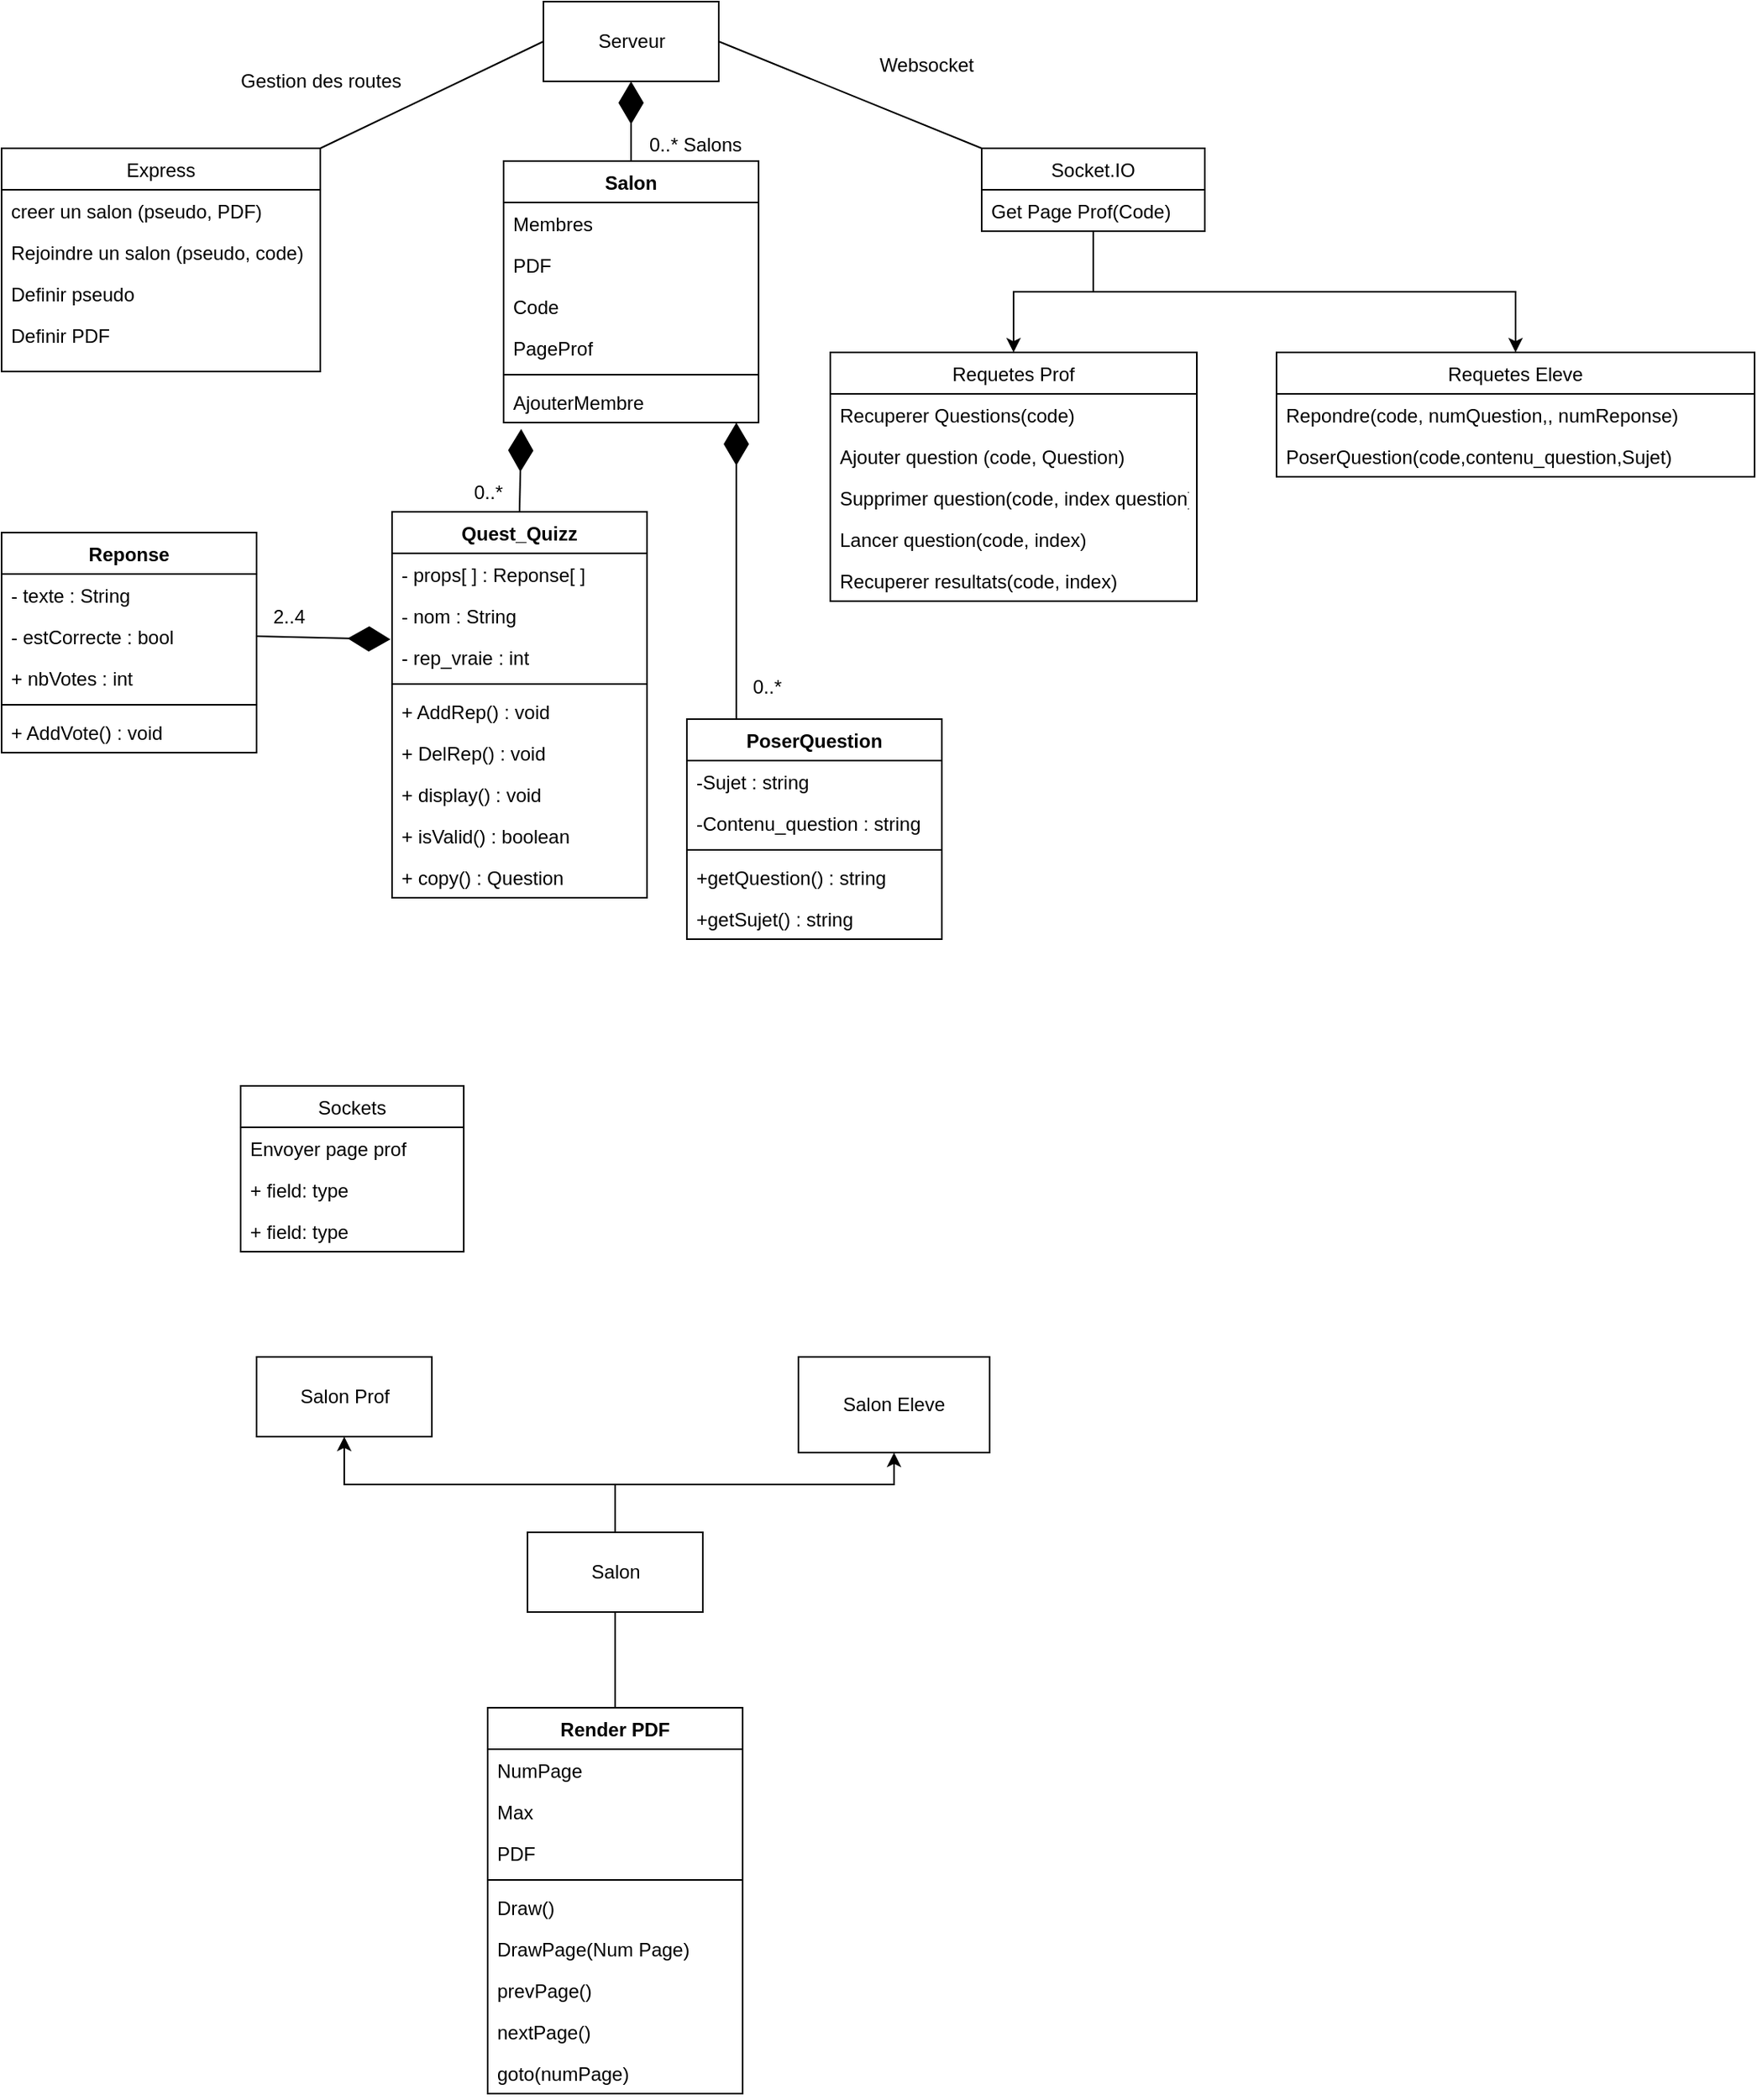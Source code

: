 <mxfile version="13.10.2" type="device"><diagram id="C5RBs43oDa-KdzZeNtuy" name="Page-1"><mxGraphModel dx="868" dy="492" grid="1" gridSize="10" guides="1" tooltips="1" connect="1" arrows="1" fold="1" page="1" pageScale="1" pageWidth="827" pageHeight="1169" math="0" shadow="0"><root><mxCell id="WIyWlLk6GJQsqaUBKTNV-0"/><mxCell id="WIyWlLk6GJQsqaUBKTNV-1" parent="WIyWlLk6GJQsqaUBKTNV-0"/><mxCell id="yIgsV7AvqiQti2r_bDmn-0" value="Serveur" style="html=1;" parent="WIyWlLk6GJQsqaUBKTNV-1" vertex="1"><mxGeometry x="400" y="30" width="110" height="50" as="geometry"/></mxCell><mxCell id="yIgsV7AvqiQti2r_bDmn-3" value="Gestion des routes" style="text;html=1;align=center;verticalAlign=middle;resizable=0;points=[];autosize=1;" parent="WIyWlLk6GJQsqaUBKTNV-1" vertex="1"><mxGeometry x="200" y="70" width="120" height="20" as="geometry"/></mxCell><mxCell id="yIgsV7AvqiQti2r_bDmn-6" value="Websocket" style="text;html=1;align=center;verticalAlign=middle;resizable=0;points=[];autosize=1;" parent="WIyWlLk6GJQsqaUBKTNV-1" vertex="1"><mxGeometry x="605" y="60" width="70" height="20" as="geometry"/></mxCell><mxCell id="yIgsV7AvqiQti2r_bDmn-7" value="Express" style="swimlane;fontStyle=0;childLayout=stackLayout;horizontal=1;startSize=26;fillColor=none;horizontalStack=0;resizeParent=1;resizeParentMax=0;resizeLast=0;collapsible=1;marginBottom=0;" parent="WIyWlLk6GJQsqaUBKTNV-1" vertex="1"><mxGeometry x="60" y="122" width="200" height="140" as="geometry"/></mxCell><mxCell id="yIgsV7AvqiQti2r_bDmn-8" value="creer un salon (pseudo, PDF)" style="text;strokeColor=none;fillColor=none;align=left;verticalAlign=top;spacingLeft=4;spacingRight=4;overflow=hidden;rotatable=0;points=[[0,0.5],[1,0.5]];portConstraint=eastwest;" parent="yIgsV7AvqiQti2r_bDmn-7" vertex="1"><mxGeometry y="26" width="200" height="26" as="geometry"/></mxCell><mxCell id="yIgsV7AvqiQti2r_bDmn-9" value="Rejoindre un salon (pseudo, code)" style="text;strokeColor=none;fillColor=none;align=left;verticalAlign=top;spacingLeft=4;spacingRight=4;overflow=hidden;rotatable=0;points=[[0,0.5],[1,0.5]];portConstraint=eastwest;" parent="yIgsV7AvqiQti2r_bDmn-7" vertex="1"><mxGeometry y="52" width="200" height="26" as="geometry"/></mxCell><mxCell id="yIgsV7AvqiQti2r_bDmn-12" value="Definir pseudo" style="text;strokeColor=none;fillColor=none;align=left;verticalAlign=top;spacingLeft=4;spacingRight=4;overflow=hidden;rotatable=0;points=[[0,0.5],[1,0.5]];portConstraint=eastwest;" parent="yIgsV7AvqiQti2r_bDmn-7" vertex="1"><mxGeometry y="78" width="200" height="26" as="geometry"/></mxCell><mxCell id="yIgsV7AvqiQti2r_bDmn-10" value="Definir PDF" style="text;strokeColor=none;fillColor=none;align=left;verticalAlign=top;spacingLeft=4;spacingRight=4;overflow=hidden;rotatable=0;points=[[0,0.5],[1,0.5]];portConstraint=eastwest;" parent="yIgsV7AvqiQti2r_bDmn-7" vertex="1"><mxGeometry y="104" width="200" height="36" as="geometry"/></mxCell><mxCell id="yIgsV7AvqiQti2r_bDmn-14" value="Salon" style="swimlane;fontStyle=1;align=center;verticalAlign=top;childLayout=stackLayout;horizontal=1;startSize=26;horizontalStack=0;resizeParent=1;resizeParentMax=0;resizeLast=0;collapsible=1;marginBottom=0;" parent="WIyWlLk6GJQsqaUBKTNV-1" vertex="1"><mxGeometry x="375" y="130" width="160" height="164" as="geometry"/></mxCell><mxCell id="yIgsV7AvqiQti2r_bDmn-15" value="Membres" style="text;strokeColor=none;fillColor=none;align=left;verticalAlign=top;spacingLeft=4;spacingRight=4;overflow=hidden;rotatable=0;points=[[0,0.5],[1,0.5]];portConstraint=eastwest;" parent="yIgsV7AvqiQti2r_bDmn-14" vertex="1"><mxGeometry y="26" width="160" height="26" as="geometry"/></mxCell><mxCell id="yIgsV7AvqiQti2r_bDmn-22" value="PDF" style="text;strokeColor=none;fillColor=none;align=left;verticalAlign=top;spacingLeft=4;spacingRight=4;overflow=hidden;rotatable=0;points=[[0,0.5],[1,0.5]];portConstraint=eastwest;" parent="yIgsV7AvqiQti2r_bDmn-14" vertex="1"><mxGeometry y="52" width="160" height="26" as="geometry"/></mxCell><mxCell id="yIgsV7AvqiQti2r_bDmn-23" value="Code" style="text;strokeColor=none;fillColor=none;align=left;verticalAlign=top;spacingLeft=4;spacingRight=4;overflow=hidden;rotatable=0;points=[[0,0.5],[1,0.5]];portConstraint=eastwest;" parent="yIgsV7AvqiQti2r_bDmn-14" vertex="1"><mxGeometry y="78" width="160" height="26" as="geometry"/></mxCell><mxCell id="yIgsV7AvqiQti2r_bDmn-45" value="PageProf" style="text;strokeColor=none;fillColor=none;align=left;verticalAlign=top;spacingLeft=4;spacingRight=4;overflow=hidden;rotatable=0;points=[[0,0.5],[1,0.5]];portConstraint=eastwest;" parent="yIgsV7AvqiQti2r_bDmn-14" vertex="1"><mxGeometry y="104" width="160" height="26" as="geometry"/></mxCell><mxCell id="yIgsV7AvqiQti2r_bDmn-16" value="" style="line;strokeWidth=1;fillColor=none;align=left;verticalAlign=middle;spacingTop=-1;spacingLeft=3;spacingRight=3;rotatable=0;labelPosition=right;points=[];portConstraint=eastwest;" parent="yIgsV7AvqiQti2r_bDmn-14" vertex="1"><mxGeometry y="130" width="160" height="8" as="geometry"/></mxCell><mxCell id="yIgsV7AvqiQti2r_bDmn-17" value="AjouterMembre" style="text;strokeColor=none;fillColor=none;align=left;verticalAlign=top;spacingLeft=4;spacingRight=4;overflow=hidden;rotatable=0;points=[[0,0.5],[1,0.5]];portConstraint=eastwest;" parent="yIgsV7AvqiQti2r_bDmn-14" vertex="1"><mxGeometry y="138" width="160" height="26" as="geometry"/></mxCell><mxCell id="yIgsV7AvqiQti2r_bDmn-81" style="edgeStyle=orthogonalEdgeStyle;rounded=0;orthogonalLoop=1;jettySize=auto;html=1;exitX=0.5;exitY=1;exitDx=0;exitDy=0;entryX=0.5;entryY=0;entryDx=0;entryDy=0;" parent="WIyWlLk6GJQsqaUBKTNV-1" source="yIgsV7AvqiQti2r_bDmn-29" target="yIgsV7AvqiQti2r_bDmn-71" edge="1"><mxGeometry relative="1" as="geometry"/></mxCell><mxCell id="yIgsV7AvqiQti2r_bDmn-82" style="edgeStyle=orthogonalEdgeStyle;rounded=0;orthogonalLoop=1;jettySize=auto;html=1;exitX=0.5;exitY=1;exitDx=0;exitDy=0;entryX=0.5;entryY=0;entryDx=0;entryDy=0;" parent="WIyWlLk6GJQsqaUBKTNV-1" source="yIgsV7AvqiQti2r_bDmn-29" target="yIgsV7AvqiQti2r_bDmn-75" edge="1"><mxGeometry relative="1" as="geometry"/></mxCell><mxCell id="yIgsV7AvqiQti2r_bDmn-29" value="Socket.IO" style="swimlane;fontStyle=0;childLayout=stackLayout;horizontal=1;startSize=26;fillColor=none;horizontalStack=0;resizeParent=1;resizeParentMax=0;resizeLast=0;collapsible=1;marginBottom=0;" parent="WIyWlLk6GJQsqaUBKTNV-1" vertex="1"><mxGeometry x="675" y="122" width="140" height="52" as="geometry"/></mxCell><mxCell id="yIgsV7AvqiQti2r_bDmn-32" value="Get Page Prof(Code)" style="text;strokeColor=none;fillColor=none;align=left;verticalAlign=top;spacingLeft=4;spacingRight=4;overflow=hidden;rotatable=0;points=[[0,0.5],[1,0.5]];portConstraint=eastwest;" parent="yIgsV7AvqiQti2r_bDmn-29" vertex="1"><mxGeometry y="26" width="140" height="26" as="geometry"/></mxCell><mxCell id="yIgsV7AvqiQti2r_bDmn-34" value="" style="endArrow=diamondThin;endFill=1;endSize=24;html=1;entryX=0.5;entryY=1;entryDx=0;entryDy=0;exitX=0.5;exitY=0;exitDx=0;exitDy=0;" parent="WIyWlLk6GJQsqaUBKTNV-1" source="yIgsV7AvqiQti2r_bDmn-14" target="yIgsV7AvqiQti2r_bDmn-0" edge="1"><mxGeometry width="160" relative="1" as="geometry"><mxPoint x="540" y="370" as="sourcePoint"/><mxPoint x="700" y="370" as="targetPoint"/></mxGeometry></mxCell><mxCell id="yIgsV7AvqiQti2r_bDmn-35" value="0..* Salons" style="text;html=1;align=center;verticalAlign=middle;resizable=0;points=[];autosize=1;" parent="WIyWlLk6GJQsqaUBKTNV-1" vertex="1"><mxGeometry x="460" y="110" width="70" height="20" as="geometry"/></mxCell><mxCell id="yIgsV7AvqiQti2r_bDmn-46" value="Quest_Quizz" style="swimlane;fontStyle=1;align=center;verticalAlign=top;childLayout=stackLayout;horizontal=1;startSize=26;horizontalStack=0;resizeParent=1;resizeParentMax=0;resizeLast=0;collapsible=1;marginBottom=0;" parent="WIyWlLk6GJQsqaUBKTNV-1" vertex="1"><mxGeometry x="305" y="350" width="160" height="242" as="geometry"/></mxCell><mxCell id="yIgsV7AvqiQti2r_bDmn-47" value="- props[ ] : Reponse[ ]" style="text;strokeColor=none;fillColor=none;align=left;verticalAlign=top;spacingLeft=4;spacingRight=4;overflow=hidden;rotatable=0;points=[[0,0.5],[1,0.5]];portConstraint=eastwest;" parent="yIgsV7AvqiQti2r_bDmn-46" vertex="1"><mxGeometry y="26" width="160" height="26" as="geometry"/></mxCell><mxCell id="yIgsV7AvqiQti2r_bDmn-55" value="- nom : String" style="text;strokeColor=none;fillColor=none;align=left;verticalAlign=top;spacingLeft=4;spacingRight=4;overflow=hidden;rotatable=0;points=[[0,0.5],[1,0.5]];portConstraint=eastwest;" parent="yIgsV7AvqiQti2r_bDmn-46" vertex="1"><mxGeometry y="52" width="160" height="26" as="geometry"/></mxCell><mxCell id="yIgsV7AvqiQti2r_bDmn-56" value="- rep_vraie : int" style="text;strokeColor=none;fillColor=none;align=left;verticalAlign=top;spacingLeft=4;spacingRight=4;overflow=hidden;rotatable=0;points=[[0,0.5],[1,0.5]];portConstraint=eastwest;" parent="yIgsV7AvqiQti2r_bDmn-46" vertex="1"><mxGeometry y="78" width="160" height="26" as="geometry"/></mxCell><mxCell id="yIgsV7AvqiQti2r_bDmn-48" value="" style="line;strokeWidth=1;fillColor=none;align=left;verticalAlign=middle;spacingTop=-1;spacingLeft=3;spacingRight=3;rotatable=0;labelPosition=right;points=[];portConstraint=eastwest;" parent="yIgsV7AvqiQti2r_bDmn-46" vertex="1"><mxGeometry y="104" width="160" height="8" as="geometry"/></mxCell><mxCell id="yIgsV7AvqiQti2r_bDmn-49" value="+ AddRep() : void" style="text;strokeColor=none;fillColor=none;align=left;verticalAlign=top;spacingLeft=4;spacingRight=4;overflow=hidden;rotatable=0;points=[[0,0.5],[1,0.5]];portConstraint=eastwest;" parent="yIgsV7AvqiQti2r_bDmn-46" vertex="1"><mxGeometry y="112" width="160" height="26" as="geometry"/></mxCell><mxCell id="yIgsV7AvqiQti2r_bDmn-58" value="+ DelRep() : void" style="text;strokeColor=none;fillColor=none;align=left;verticalAlign=top;spacingLeft=4;spacingRight=4;overflow=hidden;rotatable=0;points=[[0,0.5],[1,0.5]];portConstraint=eastwest;" parent="yIgsV7AvqiQti2r_bDmn-46" vertex="1"><mxGeometry y="138" width="160" height="26" as="geometry"/></mxCell><mxCell id="yIgsV7AvqiQti2r_bDmn-69" value="+ display() : void&#10;" style="text;strokeColor=none;fillColor=none;align=left;verticalAlign=top;spacingLeft=4;spacingRight=4;overflow=hidden;rotatable=0;points=[[0,0.5],[1,0.5]];portConstraint=eastwest;" parent="yIgsV7AvqiQti2r_bDmn-46" vertex="1"><mxGeometry y="164" width="160" height="26" as="geometry"/></mxCell><mxCell id="zpN8eoG4Y6mhZtR4trPd-8" value="+ isValid() : boolean" style="text;strokeColor=none;fillColor=none;align=left;verticalAlign=top;spacingLeft=4;spacingRight=4;overflow=hidden;rotatable=0;points=[[0,0.5],[1,0.5]];portConstraint=eastwest;" parent="yIgsV7AvqiQti2r_bDmn-46" vertex="1"><mxGeometry y="190" width="160" height="26" as="geometry"/></mxCell><mxCell id="zpN8eoG4Y6mhZtR4trPd-9" value="+ copy() : Question" style="text;strokeColor=none;fillColor=none;align=left;verticalAlign=top;spacingLeft=4;spacingRight=4;overflow=hidden;rotatable=0;points=[[0,0.5],[1,0.5]];portConstraint=eastwest;" parent="yIgsV7AvqiQti2r_bDmn-46" vertex="1"><mxGeometry y="216" width="160" height="26" as="geometry"/></mxCell><mxCell id="yIgsV7AvqiQti2r_bDmn-59" value="Reponse" style="swimlane;fontStyle=1;align=center;verticalAlign=top;childLayout=stackLayout;horizontal=1;startSize=26;horizontalStack=0;resizeParent=1;resizeParentMax=0;resizeLast=0;collapsible=1;marginBottom=0;" parent="WIyWlLk6GJQsqaUBKTNV-1" vertex="1"><mxGeometry x="60" y="363" width="160" height="138" as="geometry"/></mxCell><mxCell id="yIgsV7AvqiQti2r_bDmn-60" value="- texte : String" style="text;strokeColor=none;fillColor=none;align=left;verticalAlign=top;spacingLeft=4;spacingRight=4;overflow=hidden;rotatable=0;points=[[0,0.5],[1,0.5]];portConstraint=eastwest;" parent="yIgsV7AvqiQti2r_bDmn-59" vertex="1"><mxGeometry y="26" width="160" height="26" as="geometry"/></mxCell><mxCell id="yIgsV7AvqiQti2r_bDmn-67" value="- estCorrecte : bool" style="text;strokeColor=none;fillColor=none;align=left;verticalAlign=top;spacingLeft=4;spacingRight=4;overflow=hidden;rotatable=0;points=[[0,0.5],[1,0.5]];portConstraint=eastwest;" parent="yIgsV7AvqiQti2r_bDmn-59" vertex="1"><mxGeometry y="52" width="160" height="26" as="geometry"/></mxCell><mxCell id="yIgsV7AvqiQti2r_bDmn-68" value="+ nbVotes : int" style="text;strokeColor=none;fillColor=none;align=left;verticalAlign=top;spacingLeft=4;spacingRight=4;overflow=hidden;rotatable=0;points=[[0,0.5],[1,0.5]];portConstraint=eastwest;" parent="yIgsV7AvqiQti2r_bDmn-59" vertex="1"><mxGeometry y="78" width="160" height="26" as="geometry"/></mxCell><mxCell id="yIgsV7AvqiQti2r_bDmn-61" value="" style="line;strokeWidth=1;fillColor=none;align=left;verticalAlign=middle;spacingTop=-1;spacingLeft=3;spacingRight=3;rotatable=0;labelPosition=right;points=[];portConstraint=eastwest;" parent="yIgsV7AvqiQti2r_bDmn-59" vertex="1"><mxGeometry y="104" width="160" height="8" as="geometry"/></mxCell><mxCell id="yIgsV7AvqiQti2r_bDmn-62" value="+ AddVote() : void" style="text;strokeColor=none;fillColor=none;align=left;verticalAlign=top;spacingLeft=4;spacingRight=4;overflow=hidden;rotatable=0;points=[[0,0.5],[1,0.5]];portConstraint=eastwest;" parent="yIgsV7AvqiQti2r_bDmn-59" vertex="1"><mxGeometry y="112" width="160" height="26" as="geometry"/></mxCell><mxCell id="yIgsV7AvqiQti2r_bDmn-71" value="Requetes Prof" style="swimlane;fontStyle=0;childLayout=stackLayout;horizontal=1;startSize=26;fillColor=none;horizontalStack=0;resizeParent=1;resizeParentMax=0;resizeLast=0;collapsible=1;marginBottom=0;" parent="WIyWlLk6GJQsqaUBKTNV-1" vertex="1"><mxGeometry x="580" y="250" width="230" height="156" as="geometry"/></mxCell><mxCell id="yIgsV7AvqiQti2r_bDmn-72" value="Recuperer Questions(code)" style="text;strokeColor=none;fillColor=none;align=left;verticalAlign=top;spacingLeft=4;spacingRight=4;overflow=hidden;rotatable=0;points=[[0,0.5],[1,0.5]];portConstraint=eastwest;" parent="yIgsV7AvqiQti2r_bDmn-71" vertex="1"><mxGeometry y="26" width="230" height="26" as="geometry"/></mxCell><mxCell id="yIgsV7AvqiQti2r_bDmn-80" value="Ajouter question (code, Question)" style="text;strokeColor=none;fillColor=none;align=left;verticalAlign=top;spacingLeft=4;spacingRight=4;overflow=hidden;rotatable=0;points=[[0,0.5],[1,0.5]];portConstraint=eastwest;" parent="yIgsV7AvqiQti2r_bDmn-71" vertex="1"><mxGeometry y="52" width="230" height="26" as="geometry"/></mxCell><mxCell id="yIgsV7AvqiQti2r_bDmn-73" value="Supprimer question(code, index question)" style="text;strokeColor=none;fillColor=none;align=left;verticalAlign=top;spacingLeft=4;spacingRight=4;overflow=hidden;rotatable=0;points=[[0,0.5],[1,0.5]];portConstraint=eastwest;" parent="yIgsV7AvqiQti2r_bDmn-71" vertex="1"><mxGeometry y="78" width="230" height="26" as="geometry"/></mxCell><mxCell id="yIgsV7AvqiQti2r_bDmn-74" value="Lancer question(code, index)" style="text;strokeColor=none;fillColor=none;align=left;verticalAlign=top;spacingLeft=4;spacingRight=4;overflow=hidden;rotatable=0;points=[[0,0.5],[1,0.5]];portConstraint=eastwest;" parent="yIgsV7AvqiQti2r_bDmn-71" vertex="1"><mxGeometry y="104" width="230" height="26" as="geometry"/></mxCell><mxCell id="yIgsV7AvqiQti2r_bDmn-79" value="Recuperer resultats(code, index)" style="text;strokeColor=none;fillColor=none;align=left;verticalAlign=top;spacingLeft=4;spacingRight=4;overflow=hidden;rotatable=0;points=[[0,0.5],[1,0.5]];portConstraint=eastwest;" parent="yIgsV7AvqiQti2r_bDmn-71" vertex="1"><mxGeometry y="130" width="230" height="26" as="geometry"/></mxCell><mxCell id="yIgsV7AvqiQti2r_bDmn-75" value="Requetes Eleve" style="swimlane;fontStyle=0;childLayout=stackLayout;horizontal=1;startSize=26;fillColor=none;horizontalStack=0;resizeParent=1;resizeParentMax=0;resizeLast=0;collapsible=1;marginBottom=0;verticalAlign=middle;" parent="WIyWlLk6GJQsqaUBKTNV-1" vertex="1"><mxGeometry x="860" y="250" width="300" height="78" as="geometry"><mxRectangle x="860" y="250" width="120" height="26" as="alternateBounds"/></mxGeometry></mxCell><mxCell id="yIgsV7AvqiQti2r_bDmn-76" value="Repondre(code, numQuestion,, numReponse)" style="text;strokeColor=none;fillColor=none;align=left;verticalAlign=top;spacingLeft=4;spacingRight=4;overflow=hidden;rotatable=0;points=[[0,0.5],[1,0.5]];portConstraint=eastwest;" parent="yIgsV7AvqiQti2r_bDmn-75" vertex="1"><mxGeometry y="26" width="300" height="26" as="geometry"/></mxCell><mxCell id="AzjcSDlxXE26RJrQEmCr-15" value="PoserQuestion(code,contenu_question,Sujet)" style="text;strokeColor=none;fillColor=none;align=left;verticalAlign=top;spacingLeft=4;spacingRight=4;overflow=hidden;rotatable=0;points=[[0,0.5],[1,0.5]];portConstraint=eastwest;" parent="yIgsV7AvqiQti2r_bDmn-75" vertex="1"><mxGeometry y="52" width="300" height="26" as="geometry"/></mxCell><mxCell id="yIgsV7AvqiQti2r_bDmn-83" value="" style="endArrow=diamondThin;endFill=1;endSize=24;html=1;exitX=1;exitY=0.5;exitDx=0;exitDy=0;entryX=-0.006;entryY=0.077;entryDx=0;entryDy=0;entryPerimeter=0;" parent="WIyWlLk6GJQsqaUBKTNV-1" source="yIgsV7AvqiQti2r_bDmn-67" target="yIgsV7AvqiQti2r_bDmn-56" edge="1"><mxGeometry width="160" relative="1" as="geometry"><mxPoint x="310" y="430" as="sourcePoint"/><mxPoint x="360" y="430" as="targetPoint"/></mxGeometry></mxCell><mxCell id="yIgsV7AvqiQti2r_bDmn-84" value="" style="endArrow=diamondThin;endFill=1;endSize=24;html=1;exitX=0.5;exitY=0;exitDx=0;exitDy=0;entryX=0.069;entryY=1.154;entryDx=0;entryDy=0;entryPerimeter=0;" parent="WIyWlLk6GJQsqaUBKTNV-1" source="yIgsV7AvqiQti2r_bDmn-46" target="yIgsV7AvqiQti2r_bDmn-17" edge="1"><mxGeometry width="160" relative="1" as="geometry"><mxPoint x="475" y="150" as="sourcePoint"/><mxPoint x="448" y="298" as="targetPoint"/><Array as="points"/></mxGeometry></mxCell><mxCell id="yIgsV7AvqiQti2r_bDmn-85" value="2..4" style="text;html=1;align=center;verticalAlign=middle;resizable=0;points=[];autosize=1;" parent="WIyWlLk6GJQsqaUBKTNV-1" vertex="1"><mxGeometry x="220" y="406" width="40" height="20" as="geometry"/></mxCell><mxCell id="yIgsV7AvqiQti2r_bDmn-86" value="0..*" style="text;html=1;align=center;verticalAlign=middle;resizable=0;points=[];autosize=1;" parent="WIyWlLk6GJQsqaUBKTNV-1" vertex="1"><mxGeometry x="350" y="328" width="30" height="20" as="geometry"/></mxCell><mxCell id="yIgsV7AvqiQti2r_bDmn-111" style="edgeStyle=orthogonalEdgeStyle;rounded=0;orthogonalLoop=1;jettySize=auto;html=1;exitX=0.5;exitY=0;exitDx=0;exitDy=0;entryX=0.5;entryY=1;entryDx=0;entryDy=0;" parent="WIyWlLk6GJQsqaUBKTNV-1" source="yIgsV7AvqiQti2r_bDmn-87" target="yIgsV7AvqiQti2r_bDmn-107" edge="1"><mxGeometry relative="1" as="geometry"/></mxCell><mxCell id="yIgsV7AvqiQti2r_bDmn-112" style="edgeStyle=orthogonalEdgeStyle;rounded=0;orthogonalLoop=1;jettySize=auto;html=1;exitX=0.5;exitY=0;exitDx=0;exitDy=0;entryX=0.5;entryY=1;entryDx=0;entryDy=0;" parent="WIyWlLk6GJQsqaUBKTNV-1" source="yIgsV7AvqiQti2r_bDmn-87" target="yIgsV7AvqiQti2r_bDmn-109" edge="1"><mxGeometry relative="1" as="geometry"><Array as="points"><mxPoint x="445" y="960"/><mxPoint x="620" y="960"/></Array></mxGeometry></mxCell><mxCell id="yIgsV7AvqiQti2r_bDmn-87" value="Salon" style="html=1;" parent="WIyWlLk6GJQsqaUBKTNV-1" vertex="1"><mxGeometry x="390" y="990" width="110" height="50" as="geometry"/></mxCell><mxCell id="yIgsV7AvqiQti2r_bDmn-88" value="Render PDF" style="swimlane;fontStyle=1;align=center;verticalAlign=top;childLayout=stackLayout;horizontal=1;startSize=26;horizontalStack=0;resizeParent=1;resizeParentMax=0;resizeLast=0;collapsible=1;marginBottom=0;" parent="WIyWlLk6GJQsqaUBKTNV-1" vertex="1"><mxGeometry x="365" y="1100" width="160" height="242" as="geometry"/></mxCell><mxCell id="yIgsV7AvqiQti2r_bDmn-89" value="NumPage&#10;" style="text;strokeColor=none;fillColor=none;align=left;verticalAlign=top;spacingLeft=4;spacingRight=4;overflow=hidden;rotatable=0;points=[[0,0.5],[1,0.5]];portConstraint=eastwest;" parent="yIgsV7AvqiQti2r_bDmn-88" vertex="1"><mxGeometry y="26" width="160" height="26" as="geometry"/></mxCell><mxCell id="yIgsV7AvqiQti2r_bDmn-96" value="Max&#10;" style="text;strokeColor=none;fillColor=none;align=left;verticalAlign=top;spacingLeft=4;spacingRight=4;overflow=hidden;rotatable=0;points=[[0,0.5],[1,0.5]];portConstraint=eastwest;" parent="yIgsV7AvqiQti2r_bDmn-88" vertex="1"><mxGeometry y="52" width="160" height="26" as="geometry"/></mxCell><mxCell id="yIgsV7AvqiQti2r_bDmn-97" value="PDF" style="text;strokeColor=none;fillColor=none;align=left;verticalAlign=top;spacingLeft=4;spacingRight=4;overflow=hidden;rotatable=0;points=[[0,0.5],[1,0.5]];portConstraint=eastwest;" parent="yIgsV7AvqiQti2r_bDmn-88" vertex="1"><mxGeometry y="78" width="160" height="26" as="geometry"/></mxCell><mxCell id="yIgsV7AvqiQti2r_bDmn-90" value="" style="line;strokeWidth=1;fillColor=none;align=left;verticalAlign=middle;spacingTop=-1;spacingLeft=3;spacingRight=3;rotatable=0;labelPosition=right;points=[];portConstraint=eastwest;" parent="yIgsV7AvqiQti2r_bDmn-88" vertex="1"><mxGeometry y="104" width="160" height="8" as="geometry"/></mxCell><mxCell id="yIgsV7AvqiQti2r_bDmn-91" value="Draw()" style="text;strokeColor=none;fillColor=none;align=left;verticalAlign=top;spacingLeft=4;spacingRight=4;overflow=hidden;rotatable=0;points=[[0,0.5],[1,0.5]];portConstraint=eastwest;" parent="yIgsV7AvqiQti2r_bDmn-88" vertex="1"><mxGeometry y="112" width="160" height="26" as="geometry"/></mxCell><mxCell id="yIgsV7AvqiQti2r_bDmn-98" value="DrawPage(Num Page)" style="text;strokeColor=none;fillColor=none;align=left;verticalAlign=top;spacingLeft=4;spacingRight=4;overflow=hidden;rotatable=0;points=[[0,0.5],[1,0.5]];portConstraint=eastwest;" parent="yIgsV7AvqiQti2r_bDmn-88" vertex="1"><mxGeometry y="138" width="160" height="26" as="geometry"/></mxCell><mxCell id="yIgsV7AvqiQti2r_bDmn-99" value="prevPage()" style="text;strokeColor=none;fillColor=none;align=left;verticalAlign=top;spacingLeft=4;spacingRight=4;overflow=hidden;rotatable=0;points=[[0,0.5],[1,0.5]];portConstraint=eastwest;" parent="yIgsV7AvqiQti2r_bDmn-88" vertex="1"><mxGeometry y="164" width="160" height="26" as="geometry"/></mxCell><mxCell id="yIgsV7AvqiQti2r_bDmn-100" value="nextPage()" style="text;strokeColor=none;fillColor=none;align=left;verticalAlign=top;spacingLeft=4;spacingRight=4;overflow=hidden;rotatable=0;points=[[0,0.5],[1,0.5]];portConstraint=eastwest;" parent="yIgsV7AvqiQti2r_bDmn-88" vertex="1"><mxGeometry y="190" width="160" height="26" as="geometry"/></mxCell><mxCell id="yIgsV7AvqiQti2r_bDmn-101" value="goto(numPage)" style="text;strokeColor=none;fillColor=none;align=left;verticalAlign=top;spacingLeft=4;spacingRight=4;overflow=hidden;rotatable=0;points=[[0,0.5],[1,0.5]];portConstraint=eastwest;" parent="yIgsV7AvqiQti2r_bDmn-88" vertex="1"><mxGeometry y="216" width="160" height="26" as="geometry"/></mxCell><mxCell id="yIgsV7AvqiQti2r_bDmn-104" value="" style="endArrow=none;html=1;entryX=0;entryY=0.5;entryDx=0;entryDy=0;exitX=1;exitY=0;exitDx=0;exitDy=0;" parent="WIyWlLk6GJQsqaUBKTNV-1" source="yIgsV7AvqiQti2r_bDmn-7" target="yIgsV7AvqiQti2r_bDmn-0" edge="1"><mxGeometry width="50" height="50" relative="1" as="geometry"><mxPoint x="220" y="110" as="sourcePoint"/><mxPoint x="270" y="60" as="targetPoint"/></mxGeometry></mxCell><mxCell id="yIgsV7AvqiQti2r_bDmn-105" value="" style="endArrow=none;html=1;entryX=1;entryY=0.5;entryDx=0;entryDy=0;exitX=0;exitY=0;exitDx=0;exitDy=0;" parent="WIyWlLk6GJQsqaUBKTNV-1" source="yIgsV7AvqiQti2r_bDmn-29" target="yIgsV7AvqiQti2r_bDmn-0" edge="1"><mxGeometry width="50" height="50" relative="1" as="geometry"><mxPoint x="270" y="132" as="sourcePoint"/><mxPoint x="410" y="65" as="targetPoint"/></mxGeometry></mxCell><mxCell id="yIgsV7AvqiQti2r_bDmn-106" value="" style="endArrow=none;html=1;exitX=0.5;exitY=1;exitDx=0;exitDy=0;entryX=0.5;entryY=0;entryDx=0;entryDy=0;" parent="WIyWlLk6GJQsqaUBKTNV-1" source="yIgsV7AvqiQti2r_bDmn-87" target="yIgsV7AvqiQti2r_bDmn-88" edge="1"><mxGeometry width="50" height="50" relative="1" as="geometry"><mxPoint x="420" y="530" as="sourcePoint"/><mxPoint x="470" y="480" as="targetPoint"/></mxGeometry></mxCell><mxCell id="yIgsV7AvqiQti2r_bDmn-107" value="Salon Prof" style="html=1;" parent="WIyWlLk6GJQsqaUBKTNV-1" vertex="1"><mxGeometry x="220" y="880" width="110" height="50" as="geometry"/></mxCell><mxCell id="yIgsV7AvqiQti2r_bDmn-109" value="Salon Eleve" style="whiteSpace=wrap;html=1;" parent="WIyWlLk6GJQsqaUBKTNV-1" vertex="1"><mxGeometry x="560" y="880" width="120" height="60" as="geometry"/></mxCell><mxCell id="yIgsV7AvqiQti2r_bDmn-114" value="Sockets" style="swimlane;fontStyle=0;childLayout=stackLayout;horizontal=1;startSize=26;fillColor=none;horizontalStack=0;resizeParent=1;resizeParentMax=0;resizeLast=0;collapsible=1;marginBottom=0;" parent="WIyWlLk6GJQsqaUBKTNV-1" vertex="1"><mxGeometry x="210" y="710" width="140" height="104" as="geometry"/></mxCell><mxCell id="yIgsV7AvqiQti2r_bDmn-115" value="Envoyer page prof" style="text;strokeColor=none;fillColor=none;align=left;verticalAlign=top;spacingLeft=4;spacingRight=4;overflow=hidden;rotatable=0;points=[[0,0.5],[1,0.5]];portConstraint=eastwest;" parent="yIgsV7AvqiQti2r_bDmn-114" vertex="1"><mxGeometry y="26" width="140" height="26" as="geometry"/></mxCell><mxCell id="yIgsV7AvqiQti2r_bDmn-116" value="+ field: type" style="text;strokeColor=none;fillColor=none;align=left;verticalAlign=top;spacingLeft=4;spacingRight=4;overflow=hidden;rotatable=0;points=[[0,0.5],[1,0.5]];portConstraint=eastwest;" parent="yIgsV7AvqiQti2r_bDmn-114" vertex="1"><mxGeometry y="52" width="140" height="26" as="geometry"/></mxCell><mxCell id="yIgsV7AvqiQti2r_bDmn-117" value="+ field: type" style="text;strokeColor=none;fillColor=none;align=left;verticalAlign=top;spacingLeft=4;spacingRight=4;overflow=hidden;rotatable=0;points=[[0,0.5],[1,0.5]];portConstraint=eastwest;" parent="yIgsV7AvqiQti2r_bDmn-114" vertex="1"><mxGeometry y="78" width="140" height="26" as="geometry"/></mxCell><mxCell id="AzjcSDlxXE26RJrQEmCr-2" value="PoserQuestion" style="swimlane;fontStyle=1;align=center;verticalAlign=top;childLayout=stackLayout;horizontal=1;startSize=26;horizontalStack=0;resizeParent=1;resizeParentMax=0;resizeLast=0;collapsible=1;marginBottom=0;" parent="WIyWlLk6GJQsqaUBKTNV-1" vertex="1"><mxGeometry x="490" y="480" width="160" height="138" as="geometry"/></mxCell><mxCell id="AzjcSDlxXE26RJrQEmCr-3" value="-Sujet : string" style="text;strokeColor=none;fillColor=none;align=left;verticalAlign=top;spacingLeft=4;spacingRight=4;overflow=hidden;rotatable=0;points=[[0,0.5],[1,0.5]];portConstraint=eastwest;" parent="AzjcSDlxXE26RJrQEmCr-2" vertex="1"><mxGeometry y="26" width="160" height="26" as="geometry"/></mxCell><mxCell id="AzjcSDlxXE26RJrQEmCr-4" value="-Contenu_question : string" style="text;strokeColor=none;fillColor=none;align=left;verticalAlign=top;spacingLeft=4;spacingRight=4;overflow=hidden;rotatable=0;points=[[0,0.5],[1,0.5]];portConstraint=eastwest;" parent="AzjcSDlxXE26RJrQEmCr-2" vertex="1"><mxGeometry y="52" width="160" height="26" as="geometry"/></mxCell><mxCell id="AzjcSDlxXE26RJrQEmCr-6" value="" style="line;strokeWidth=1;fillColor=none;align=left;verticalAlign=middle;spacingTop=-1;spacingLeft=3;spacingRight=3;rotatable=0;labelPosition=right;points=[];portConstraint=eastwest;" parent="AzjcSDlxXE26RJrQEmCr-2" vertex="1"><mxGeometry y="78" width="160" height="8" as="geometry"/></mxCell><mxCell id="AzjcSDlxXE26RJrQEmCr-7" value="+getQuestion() : string " style="text;strokeColor=none;fillColor=none;align=left;verticalAlign=top;spacingLeft=4;spacingRight=4;overflow=hidden;rotatable=0;points=[[0,0.5],[1,0.5]];portConstraint=eastwest;" parent="AzjcSDlxXE26RJrQEmCr-2" vertex="1"><mxGeometry y="86" width="160" height="26" as="geometry"/></mxCell><mxCell id="AzjcSDlxXE26RJrQEmCr-8" value="+getSujet() : string" style="text;strokeColor=none;fillColor=none;align=left;verticalAlign=top;spacingLeft=4;spacingRight=4;overflow=hidden;rotatable=0;points=[[0,0.5],[1,0.5]];portConstraint=eastwest;" parent="AzjcSDlxXE26RJrQEmCr-2" vertex="1"><mxGeometry y="112" width="160" height="26" as="geometry"/></mxCell><mxCell id="AzjcSDlxXE26RJrQEmCr-10" value="" style="endArrow=diamondThin;endFill=1;endSize=24;html=1;entryX=0.069;entryY=1.154;entryDx=0;entryDy=0;entryPerimeter=0;exitX=0.194;exitY=0;exitDx=0;exitDy=0;exitPerimeter=0;" parent="WIyWlLk6GJQsqaUBKTNV-1" source="AzjcSDlxXE26RJrQEmCr-2" edge="1"><mxGeometry width="160" relative="1" as="geometry"><mxPoint x="521" y="470" as="sourcePoint"/><mxPoint x="521.04" y="294.004" as="targetPoint"/><Array as="points"/></mxGeometry></mxCell><mxCell id="AzjcSDlxXE26RJrQEmCr-11" value="0..*" style="text;html=1;align=center;verticalAlign=middle;resizable=0;points=[];autosize=1;" parent="WIyWlLk6GJQsqaUBKTNV-1" vertex="1"><mxGeometry x="525" y="450" width="30" height="20" as="geometry"/></mxCell></root></mxGraphModel></diagram></mxfile>